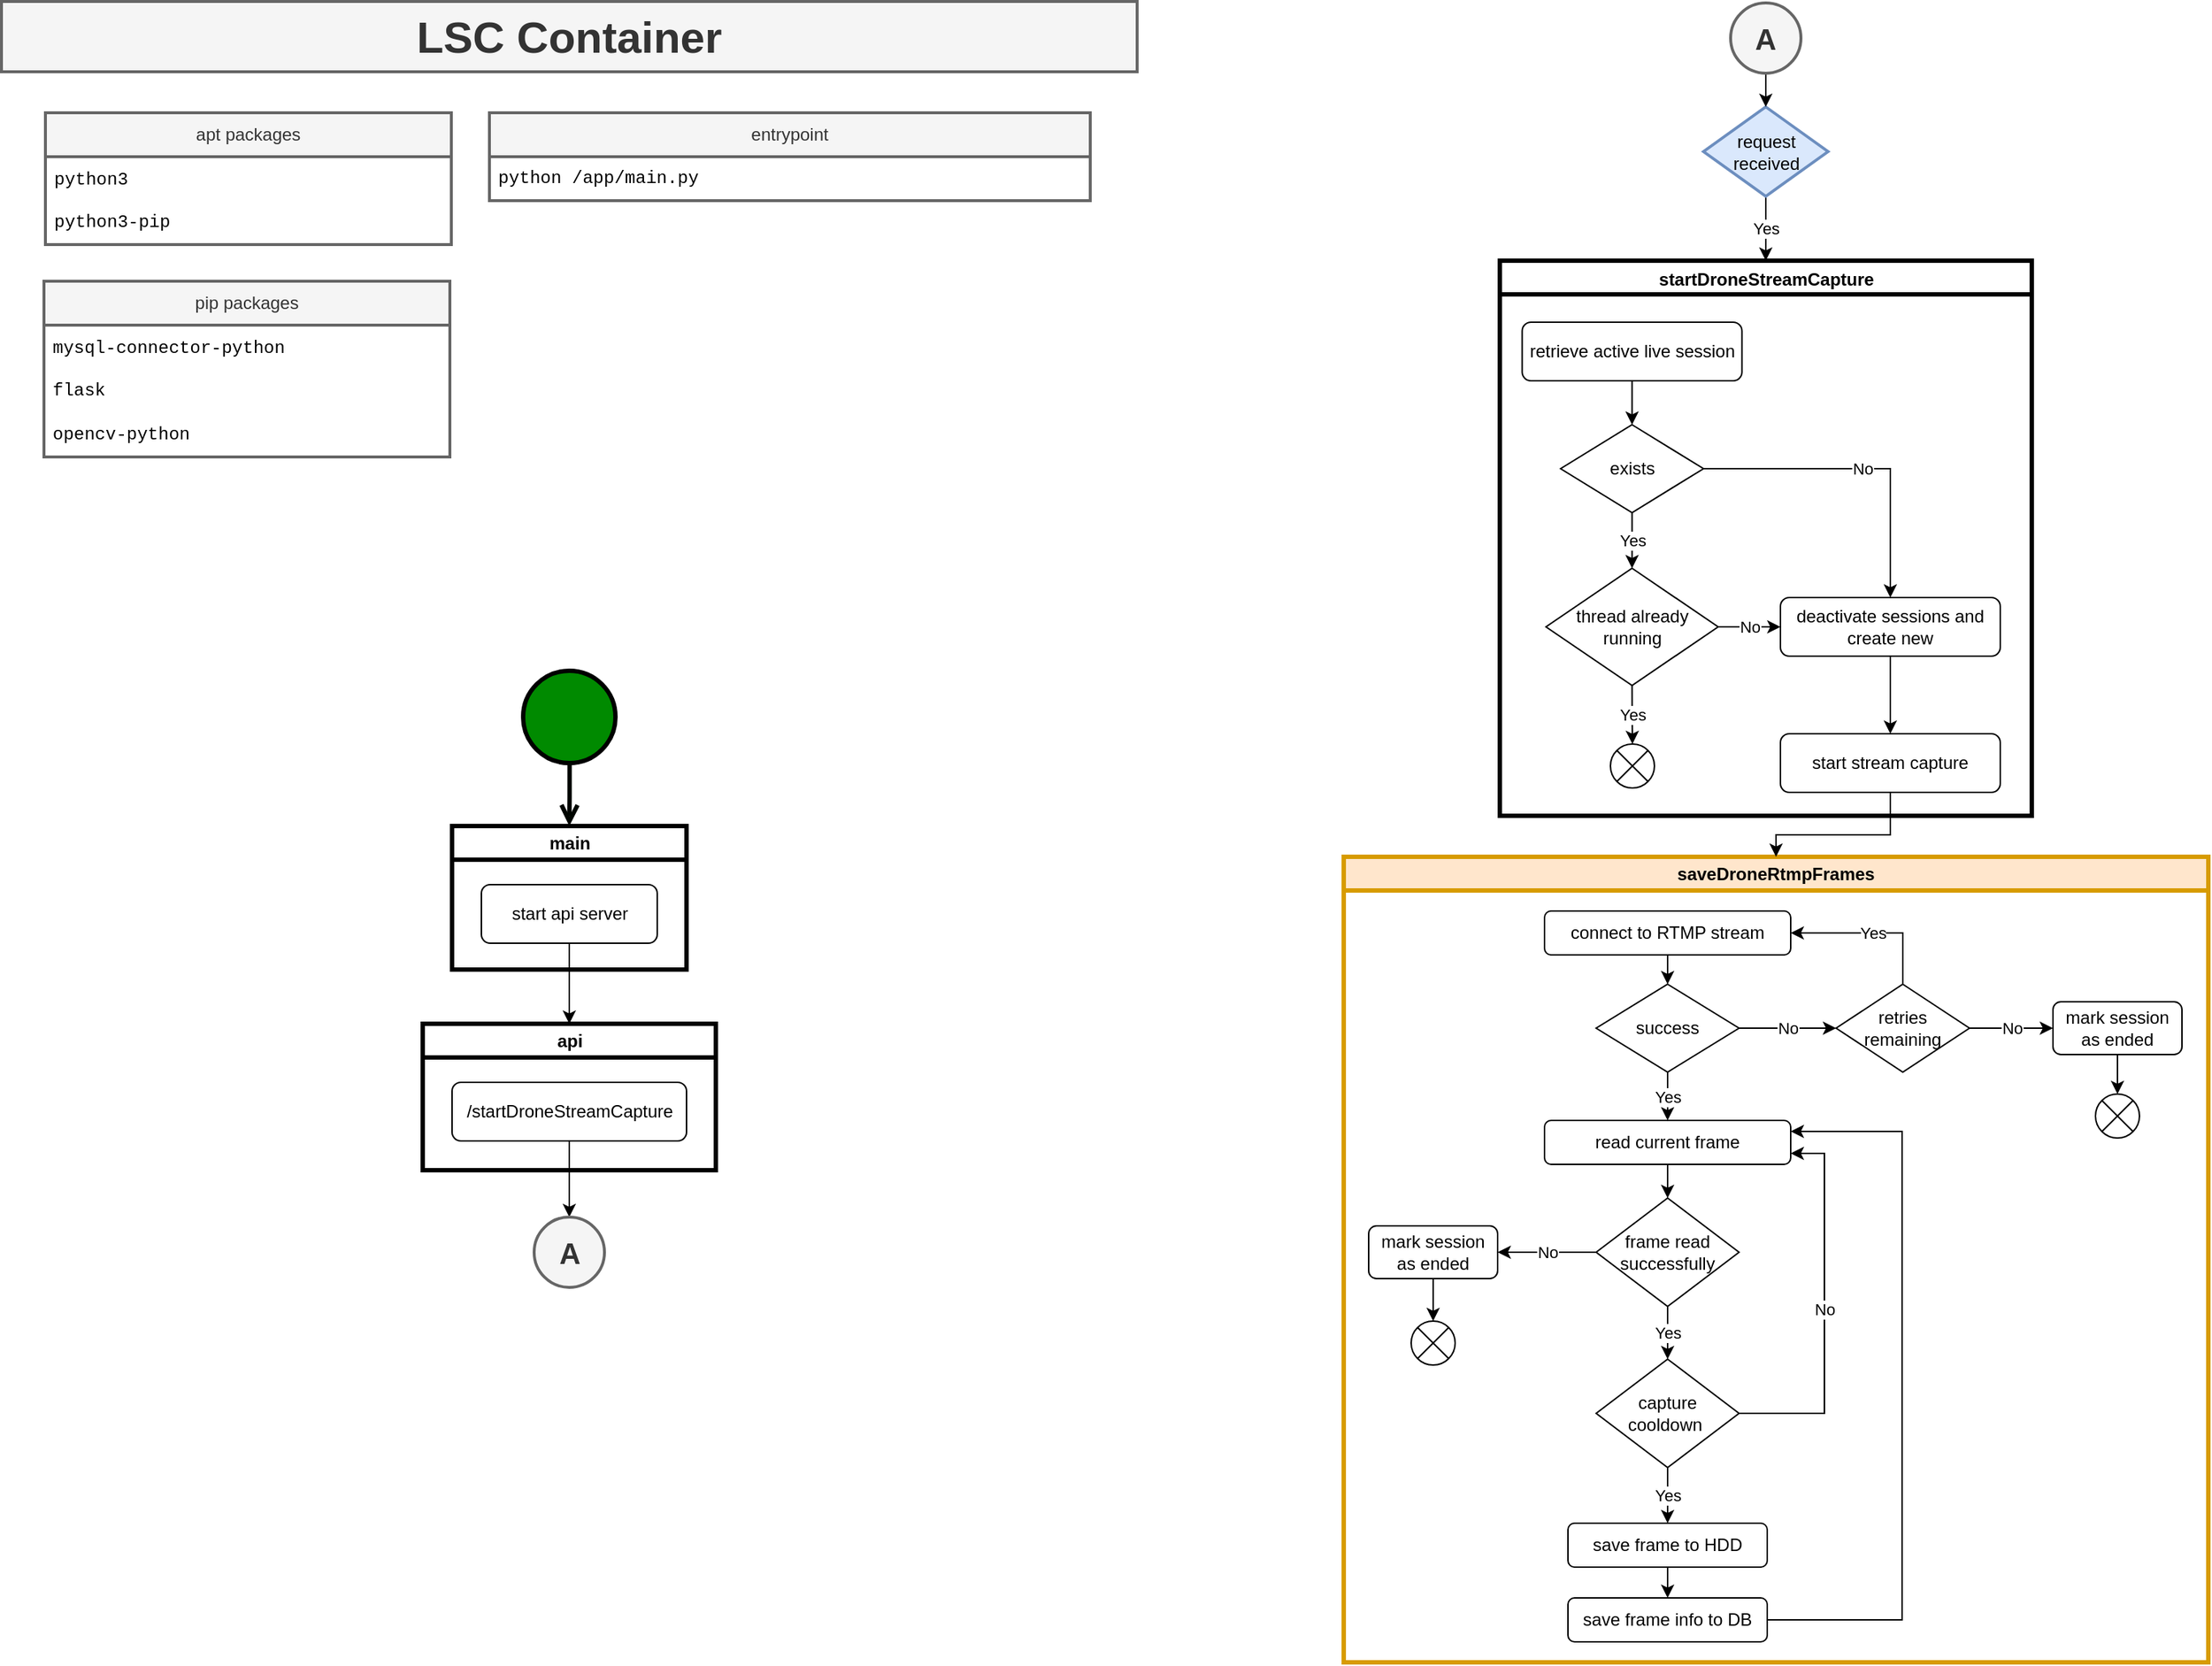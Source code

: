 <mxfile version="21.6.5" type="device">
  <diagram name="Page-1" id="jLN1ZQcb3Y0rFyo90S0E">
    <mxGraphModel dx="4005" dy="2106" grid="0" gridSize="10" guides="1" tooltips="1" connect="1" arrows="1" fold="1" page="1" pageScale="1" pageWidth="827" pageHeight="1169" background="none" math="0" shadow="0">
      <root>
        <mxCell id="0" />
        <mxCell id="1" parent="0" />
        <mxCell id="-6B5cMe8sq-w_s2lGf64-4" value="saveDroneRtmpFrames" style="swimlane;whiteSpace=wrap;html=1;strokeWidth=3;fillColor=#ffe6cc;strokeColor=#d79b00;" parent="1" vertex="1">
          <mxGeometry x="-1542" y="-565" width="590" height="550" as="geometry" />
        </mxCell>
        <mxCell id="1Ua6vzqnVlYi796qYgmD-35" style="edgeStyle=orthogonalEdgeStyle;rounded=0;orthogonalLoop=1;jettySize=auto;html=1;exitX=0.5;exitY=1;exitDx=0;exitDy=0;entryX=0.5;entryY=0;entryDx=0;entryDy=0;" parent="-6B5cMe8sq-w_s2lGf64-4" source="bVwXBUU_hTWqEYQEKctx-19" target="1Ua6vzqnVlYi796qYgmD-32" edge="1">
          <mxGeometry relative="1" as="geometry" />
        </mxCell>
        <mxCell id="bVwXBUU_hTWqEYQEKctx-19" value="connect to RTMP stream" style="rounded=1;whiteSpace=wrap;html=1;" parent="-6B5cMe8sq-w_s2lGf64-4" vertex="1">
          <mxGeometry x="137" y="37" width="168" height="30" as="geometry" />
        </mxCell>
        <mxCell id="1Ua6vzqnVlYi796qYgmD-34" value="No" style="edgeStyle=orthogonalEdgeStyle;rounded=0;orthogonalLoop=1;jettySize=auto;html=1;exitX=1;exitY=0.5;exitDx=0;exitDy=0;entryX=0;entryY=0.5;entryDx=0;entryDy=0;" parent="-6B5cMe8sq-w_s2lGf64-4" source="1Ua6vzqnVlYi796qYgmD-32" target="1Ua6vzqnVlYi796qYgmD-33" edge="1">
          <mxGeometry relative="1" as="geometry" />
        </mxCell>
        <mxCell id="1Ua6vzqnVlYi796qYgmD-40" value="Yes" style="edgeStyle=orthogonalEdgeStyle;rounded=0;orthogonalLoop=1;jettySize=auto;html=1;exitX=0.5;exitY=1;exitDx=0;exitDy=0;entryX=0.5;entryY=0;entryDx=0;entryDy=0;" parent="-6B5cMe8sq-w_s2lGf64-4" source="1Ua6vzqnVlYi796qYgmD-32" target="1Ua6vzqnVlYi796qYgmD-39" edge="1">
          <mxGeometry relative="1" as="geometry" />
        </mxCell>
        <mxCell id="1Ua6vzqnVlYi796qYgmD-32" value="success" style="rhombus;whiteSpace=wrap;html=1;" parent="-6B5cMe8sq-w_s2lGf64-4" vertex="1">
          <mxGeometry x="172.25" y="87" width="97.5" height="60" as="geometry" />
        </mxCell>
        <mxCell id="1Ua6vzqnVlYi796qYgmD-36" value="Yes" style="edgeStyle=orthogonalEdgeStyle;rounded=0;orthogonalLoop=1;jettySize=auto;html=1;exitX=0.5;exitY=0;exitDx=0;exitDy=0;entryX=1;entryY=0.5;entryDx=0;entryDy=0;" parent="-6B5cMe8sq-w_s2lGf64-4" source="1Ua6vzqnVlYi796qYgmD-33" target="bVwXBUU_hTWqEYQEKctx-19" edge="1">
          <mxGeometry relative="1" as="geometry" />
        </mxCell>
        <mxCell id="1Ua6vzqnVlYi796qYgmD-38" value="No" style="edgeStyle=orthogonalEdgeStyle;rounded=0;orthogonalLoop=1;jettySize=auto;html=1;exitX=1;exitY=0.5;exitDx=0;exitDy=0;entryX=0;entryY=0.5;entryDx=0;entryDy=0;" parent="-6B5cMe8sq-w_s2lGf64-4" source="1Ua6vzqnVlYi796qYgmD-33" target="1Ua6vzqnVlYi796qYgmD-55" edge="1">
          <mxGeometry relative="1" as="geometry">
            <mxPoint x="490" y="117" as="targetPoint" />
          </mxGeometry>
        </mxCell>
        <mxCell id="1Ua6vzqnVlYi796qYgmD-33" value="retries remaining" style="rhombus;whiteSpace=wrap;html=1;" parent="-6B5cMe8sq-w_s2lGf64-4" vertex="1">
          <mxGeometry x="336" y="87" width="91" height="60" as="geometry" />
        </mxCell>
        <mxCell id="1Ua6vzqnVlYi796qYgmD-42" style="edgeStyle=orthogonalEdgeStyle;rounded=0;orthogonalLoop=1;jettySize=auto;html=1;exitX=0.5;exitY=1;exitDx=0;exitDy=0;entryX=0.5;entryY=0;entryDx=0;entryDy=0;" parent="-6B5cMe8sq-w_s2lGf64-4" source="1Ua6vzqnVlYi796qYgmD-39" target="1Ua6vzqnVlYi796qYgmD-41" edge="1">
          <mxGeometry relative="1" as="geometry" />
        </mxCell>
        <mxCell id="1Ua6vzqnVlYi796qYgmD-39" value="read current frame" style="rounded=1;whiteSpace=wrap;html=1;" parent="-6B5cMe8sq-w_s2lGf64-4" vertex="1">
          <mxGeometry x="137" y="180" width="168" height="30" as="geometry" />
        </mxCell>
        <mxCell id="1Ua6vzqnVlYi796qYgmD-51" value="No" style="edgeStyle=orthogonalEdgeStyle;rounded=0;orthogonalLoop=1;jettySize=auto;html=1;exitX=0;exitY=0.5;exitDx=0;exitDy=0;entryX=1;entryY=0.5;entryDx=0;entryDy=0;" parent="-6B5cMe8sq-w_s2lGf64-4" source="1Ua6vzqnVlYi796qYgmD-41" target="1Ua6vzqnVlYi796qYgmD-59" edge="1">
          <mxGeometry relative="1" as="geometry">
            <mxPoint x="105" y="267" as="targetPoint" />
          </mxGeometry>
        </mxCell>
        <mxCell id="t31-Dh1jBJTR5wxdSWJS-3" value="Yes" style="edgeStyle=orthogonalEdgeStyle;rounded=0;orthogonalLoop=1;jettySize=auto;html=1;exitX=0.5;exitY=1;exitDx=0;exitDy=0;entryX=0.5;entryY=0;entryDx=0;entryDy=0;" parent="-6B5cMe8sq-w_s2lGf64-4" source="1Ua6vzqnVlYi796qYgmD-41" target="t31-Dh1jBJTR5wxdSWJS-2" edge="1">
          <mxGeometry relative="1" as="geometry" />
        </mxCell>
        <mxCell id="1Ua6vzqnVlYi796qYgmD-41" value="frame read successfully" style="rhombus;whiteSpace=wrap;html=1;" parent="-6B5cMe8sq-w_s2lGf64-4" vertex="1">
          <mxGeometry x="172.25" y="233" width="97.5" height="74" as="geometry" />
        </mxCell>
        <mxCell id="1Ua6vzqnVlYi796qYgmD-46" style="edgeStyle=orthogonalEdgeStyle;rounded=0;orthogonalLoop=1;jettySize=auto;html=1;exitX=0.5;exitY=1;exitDx=0;exitDy=0;entryX=0.5;entryY=0;entryDx=0;entryDy=0;" parent="-6B5cMe8sq-w_s2lGf64-4" source="1Ua6vzqnVlYi796qYgmD-43" target="1Ua6vzqnVlYi796qYgmD-44" edge="1">
          <mxGeometry relative="1" as="geometry" />
        </mxCell>
        <mxCell id="1Ua6vzqnVlYi796qYgmD-43" value="save frame to HDD" style="rounded=1;whiteSpace=wrap;html=1;" parent="-6B5cMe8sq-w_s2lGf64-4" vertex="1">
          <mxGeometry x="153" y="455" width="136" height="30" as="geometry" />
        </mxCell>
        <mxCell id="1Ua6vzqnVlYi796qYgmD-44" value="save frame info to DB" style="rounded=1;whiteSpace=wrap;html=1;" parent="-6B5cMe8sq-w_s2lGf64-4" vertex="1">
          <mxGeometry x="153" y="506" width="136" height="30" as="geometry" />
        </mxCell>
        <mxCell id="1Ua6vzqnVlYi796qYgmD-53" style="edgeStyle=orthogonalEdgeStyle;rounded=0;orthogonalLoop=1;jettySize=auto;html=1;exitX=1;exitY=0.5;exitDx=0;exitDy=0;entryX=1;entryY=0.25;entryDx=0;entryDy=0;" parent="-6B5cMe8sq-w_s2lGf64-4" source="1Ua6vzqnVlYi796qYgmD-44" target="1Ua6vzqnVlYi796qYgmD-39" edge="1">
          <mxGeometry relative="1" as="geometry">
            <Array as="points">
              <mxPoint x="381" y="521" />
              <mxPoint x="381" y="188" />
            </Array>
            <mxPoint x="296" y="481" as="sourcePoint" />
          </mxGeometry>
        </mxCell>
        <mxCell id="1Ua6vzqnVlYi796qYgmD-57" style="edgeStyle=orthogonalEdgeStyle;rounded=0;orthogonalLoop=1;jettySize=auto;html=1;exitX=0.5;exitY=1;exitDx=0;exitDy=0;entryX=0.5;entryY=0;entryDx=0;entryDy=0;" parent="-6B5cMe8sq-w_s2lGf64-4" source="1Ua6vzqnVlYi796qYgmD-55" target="1Ua6vzqnVlYi796qYgmD-56" edge="1">
          <mxGeometry relative="1" as="geometry" />
        </mxCell>
        <mxCell id="1Ua6vzqnVlYi796qYgmD-55" value="mark session as ended" style="rounded=1;whiteSpace=wrap;html=1;" parent="-6B5cMe8sq-w_s2lGf64-4" vertex="1">
          <mxGeometry x="484" y="99" width="88" height="36" as="geometry" />
        </mxCell>
        <mxCell id="1Ua6vzqnVlYi796qYgmD-56" value="" style="shape=sumEllipse;perimeter=ellipsePerimeter;html=1;backgroundOutline=1;" parent="-6B5cMe8sq-w_s2lGf64-4" vertex="1">
          <mxGeometry x="513" y="162" width="30" height="30" as="geometry" />
        </mxCell>
        <mxCell id="1Ua6vzqnVlYi796qYgmD-59" value="mark session as ended" style="rounded=1;whiteSpace=wrap;html=1;" parent="-6B5cMe8sq-w_s2lGf64-4" vertex="1">
          <mxGeometry x="17" y="252" width="88" height="36" as="geometry" />
        </mxCell>
        <mxCell id="1Ua6vzqnVlYi796qYgmD-60" value="" style="shape=sumEllipse;perimeter=ellipsePerimeter;html=1;backgroundOutline=1;" parent="-6B5cMe8sq-w_s2lGf64-4" vertex="1">
          <mxGeometry x="46" y="317" width="30" height="30" as="geometry" />
        </mxCell>
        <mxCell id="1Ua6vzqnVlYi796qYgmD-58" style="edgeStyle=orthogonalEdgeStyle;rounded=0;orthogonalLoop=1;jettySize=auto;html=1;exitX=0.5;exitY=1;exitDx=0;exitDy=0;entryX=0.5;entryY=0;entryDx=0;entryDy=0;" parent="-6B5cMe8sq-w_s2lGf64-4" source="1Ua6vzqnVlYi796qYgmD-59" target="1Ua6vzqnVlYi796qYgmD-60" edge="1">
          <mxGeometry relative="1" as="geometry" />
        </mxCell>
        <mxCell id="t31-Dh1jBJTR5wxdSWJS-4" value="Yes" style="edgeStyle=orthogonalEdgeStyle;rounded=0;orthogonalLoop=1;jettySize=auto;html=1;exitX=0.5;exitY=1;exitDx=0;exitDy=0;entryX=0.5;entryY=0;entryDx=0;entryDy=0;" parent="-6B5cMe8sq-w_s2lGf64-4" source="t31-Dh1jBJTR5wxdSWJS-2" target="1Ua6vzqnVlYi796qYgmD-43" edge="1">
          <mxGeometry relative="1" as="geometry" />
        </mxCell>
        <mxCell id="t31-Dh1jBJTR5wxdSWJS-5" value="No" style="edgeStyle=orthogonalEdgeStyle;rounded=0;orthogonalLoop=1;jettySize=auto;html=1;exitX=1;exitY=0.5;exitDx=0;exitDy=0;entryX=1;entryY=0.75;entryDx=0;entryDy=0;" parent="-6B5cMe8sq-w_s2lGf64-4" source="t31-Dh1jBJTR5wxdSWJS-2" target="1Ua6vzqnVlYi796qYgmD-39" edge="1">
          <mxGeometry relative="1" as="geometry">
            <Array as="points">
              <mxPoint x="328" y="380" />
              <mxPoint x="328" y="202" />
            </Array>
          </mxGeometry>
        </mxCell>
        <mxCell id="t31-Dh1jBJTR5wxdSWJS-2" value="capture cooldown&amp;nbsp;" style="rhombus;whiteSpace=wrap;html=1;" parent="-6B5cMe8sq-w_s2lGf64-4" vertex="1">
          <mxGeometry x="172.25" y="343" width="97.5" height="74" as="geometry" />
        </mxCell>
        <mxCell id="bVwXBUU_hTWqEYQEKctx-1" value="main" style="swimlane;whiteSpace=wrap;html=1;strokeWidth=3;" parent="1" vertex="1">
          <mxGeometry x="-2150.5" y="-586" width="160" height="98" as="geometry" />
        </mxCell>
        <mxCell id="-6B5cMe8sq-w_s2lGf64-37" value="start api server" style="rounded=1;whiteSpace=wrap;html=1;" parent="bVwXBUU_hTWqEYQEKctx-1" vertex="1">
          <mxGeometry x="20" y="40" width="120" height="40" as="geometry" />
        </mxCell>
        <mxCell id="bVwXBUU_hTWqEYQEKctx-9" value="" style="ellipse;html=1;shape=startState;fillColor=#008a00;strokeColor=#000000;fontColor=#ffffff;strokeWidth=3;" parent="1" vertex="1">
          <mxGeometry x="-2106" y="-696" width="71" height="71" as="geometry" />
        </mxCell>
        <mxCell id="bVwXBUU_hTWqEYQEKctx-10" value="" style="edgeStyle=orthogonalEdgeStyle;html=1;verticalAlign=bottom;endArrow=open;endSize=8;strokeColor=#000500;rounded=0;entryX=0.5;entryY=0;entryDx=0;entryDy=0;exitX=0.503;exitY=0.936;exitDx=0;exitDy=0;exitPerimeter=0;fillColor=#008a00;strokeWidth=3;" parent="1" source="bVwXBUU_hTWqEYQEKctx-9" target="bVwXBUU_hTWqEYQEKctx-1" edge="1">
          <mxGeometry relative="1" as="geometry">
            <mxPoint x="-2200.5" y="-475" as="targetPoint" />
          </mxGeometry>
        </mxCell>
        <mxCell id="QlmAs7cy7dPPL5ENXr90-4" value="&lt;span style=&quot;border-color: var(--border-color);&quot;&gt;&lt;b style=&quot;border-color: var(--border-color);&quot;&gt;&lt;font style=&quot;font-size: 30px;&quot;&gt;LSC Container&lt;/font&gt;&lt;/b&gt;&lt;/span&gt;" style="rounded=0;whiteSpace=wrap;html=1;strokeWidth=2;fillColor=#f5f5f5;fontColor=#333333;strokeColor=#666666;" parent="1" vertex="1">
          <mxGeometry x="-2458" y="-1149" width="775" height="48" as="geometry" />
        </mxCell>
        <mxCell id="QlmAs7cy7dPPL5ENXr90-30" value="api" style="swimlane;whiteSpace=wrap;html=1;strokeWidth=3;" parent="1" vertex="1">
          <mxGeometry x="-2170.5" y="-451" width="200" height="100" as="geometry" />
        </mxCell>
        <mxCell id="QlmAs7cy7dPPL5ENXr90-31" value="/startDroneStreamCapture" style="rounded=1;whiteSpace=wrap;html=1;" parent="QlmAs7cy7dPPL5ENXr90-30" vertex="1">
          <mxGeometry x="20" y="40" width="160" height="40" as="geometry" />
        </mxCell>
        <mxCell id="QlmAs7cy7dPPL5ENXr90-118" value="pip packages" style="swimlane;fontStyle=0;childLayout=stackLayout;horizontal=1;startSize=30;horizontalStack=0;resizeParent=1;resizeParentMax=0;resizeLast=0;collapsible=1;marginBottom=0;whiteSpace=wrap;html=1;fillColor=#f5f5f5;fontColor=#333333;strokeColor=#666666;strokeWidth=2;" parent="1" vertex="1">
          <mxGeometry x="-2429" y="-958" width="277" height="120" as="geometry" />
        </mxCell>
        <mxCell id="QlmAs7cy7dPPL5ENXr90-119" value="&lt;font face=&quot;Courier New&quot;&gt;mysql-connector-python&lt;/font&gt;" style="text;strokeColor=none;fillColor=none;align=left;verticalAlign=middle;spacingLeft=4;spacingRight=4;overflow=hidden;points=[[0,0.5],[1,0.5]];portConstraint=eastwest;rotatable=0;whiteSpace=wrap;html=1;" parent="QlmAs7cy7dPPL5ENXr90-118" vertex="1">
          <mxGeometry y="30" width="277" height="30" as="geometry" />
        </mxCell>
        <mxCell id="QlmAs7cy7dPPL5ENXr90-120" value="&lt;div&gt;flask&lt;/div&gt;" style="text;strokeColor=none;fillColor=none;align=left;verticalAlign=middle;spacingLeft=4;spacingRight=4;overflow=hidden;points=[[0,0.5],[1,0.5]];portConstraint=eastwest;rotatable=0;whiteSpace=wrap;html=1;fontFamily=Courier New;" parent="QlmAs7cy7dPPL5ENXr90-118" vertex="1">
          <mxGeometry y="60" width="277" height="30" as="geometry" />
        </mxCell>
        <mxCell id="1Ua6vzqnVlYi796qYgmD-1" value="&lt;div&gt;opencv-python&lt;/div&gt;" style="text;strokeColor=none;fillColor=none;align=left;verticalAlign=middle;spacingLeft=4;spacingRight=4;overflow=hidden;points=[[0,0.5],[1,0.5]];portConstraint=eastwest;rotatable=0;whiteSpace=wrap;html=1;fontFamily=Courier New;" parent="QlmAs7cy7dPPL5ENXr90-118" vertex="1">
          <mxGeometry y="90" width="277" height="30" as="geometry" />
        </mxCell>
        <mxCell id="QlmAs7cy7dPPL5ENXr90-125" value="apt packages" style="swimlane;fontStyle=0;childLayout=stackLayout;horizontal=1;startSize=30;horizontalStack=0;resizeParent=1;resizeParentMax=0;resizeLast=0;collapsible=1;marginBottom=0;whiteSpace=wrap;html=1;fillColor=#f5f5f5;fontColor=#333333;strokeColor=#666666;strokeWidth=2;" parent="1" vertex="1">
          <mxGeometry x="-2428" y="-1073" width="277" height="90" as="geometry" />
        </mxCell>
        <mxCell id="QlmAs7cy7dPPL5ENXr90-126" value="&lt;font face=&quot;Courier New&quot;&gt;python3&lt;/font&gt;" style="text;strokeColor=none;fillColor=none;align=left;verticalAlign=middle;spacingLeft=4;spacingRight=4;overflow=hidden;points=[[0,0.5],[1,0.5]];portConstraint=eastwest;rotatable=0;whiteSpace=wrap;html=1;" parent="QlmAs7cy7dPPL5ENXr90-125" vertex="1">
          <mxGeometry y="30" width="277" height="30" as="geometry" />
        </mxCell>
        <mxCell id="QlmAs7cy7dPPL5ENXr90-127" value="&lt;div&gt;python3-pip&lt;/div&gt;" style="text;strokeColor=none;fillColor=none;align=left;verticalAlign=middle;spacingLeft=4;spacingRight=4;overflow=hidden;points=[[0,0.5],[1,0.5]];portConstraint=eastwest;rotatable=0;whiteSpace=wrap;html=1;fontFamily=Courier New;" parent="QlmAs7cy7dPPL5ENXr90-125" vertex="1">
          <mxGeometry y="60" width="277" height="30" as="geometry" />
        </mxCell>
        <mxCell id="QlmAs7cy7dPPL5ENXr90-138" value="entrypoint" style="swimlane;fontStyle=0;childLayout=stackLayout;horizontal=1;startSize=30;horizontalStack=0;resizeParent=1;resizeParentMax=0;resizeLast=0;collapsible=1;marginBottom=0;whiteSpace=wrap;html=1;fillColor=#f5f5f5;fontColor=#333333;strokeColor=#666666;strokeWidth=2;" parent="1" vertex="1">
          <mxGeometry x="-2125" y="-1073" width="410" height="60" as="geometry" />
        </mxCell>
        <mxCell id="QlmAs7cy7dPPL5ENXr90-145" value="python /app/main.py" style="text;strokeColor=none;fillColor=none;align=left;verticalAlign=middle;spacingLeft=4;spacingRight=4;overflow=hidden;points=[[0,0.5],[1,0.5]];portConstraint=eastwest;rotatable=0;whiteSpace=wrap;html=1;fontFamily=Courier New;" parent="QlmAs7cy7dPPL5ENXr90-138" vertex="1">
          <mxGeometry y="30" width="410" height="30" as="geometry" />
        </mxCell>
        <mxCell id="1Ua6vzqnVlYi796qYgmD-2" style="edgeStyle=orthogonalEdgeStyle;rounded=0;orthogonalLoop=1;jettySize=auto;html=1;exitX=0.5;exitY=1;exitDx=0;exitDy=0;entryX=0.5;entryY=0;entryDx=0;entryDy=0;" parent="1" source="-6B5cMe8sq-w_s2lGf64-37" target="QlmAs7cy7dPPL5ENXr90-30" edge="1">
          <mxGeometry relative="1" as="geometry" />
        </mxCell>
        <mxCell id="1Ua6vzqnVlYi796qYgmD-4" style="edgeStyle=orthogonalEdgeStyle;rounded=0;orthogonalLoop=1;jettySize=auto;html=1;exitX=0.5;exitY=1;exitDx=0;exitDy=0;entryX=0.5;entryY=0;entryDx=0;entryDy=0;" parent="1" source="QlmAs7cy7dPPL5ENXr90-31" target="1Ua6vzqnVlYi796qYgmD-9" edge="1">
          <mxGeometry relative="1" as="geometry">
            <mxPoint x="-2070.5" y="-321" as="targetPoint" />
          </mxGeometry>
        </mxCell>
        <mxCell id="1Ua6vzqnVlYi796qYgmD-9" value="&lt;b style=&quot;font-size: 20px;&quot;&gt;A&lt;/b&gt;" style="ellipse;whiteSpace=wrap;html=1;aspect=fixed;fontSize=20;labelBackgroundColor=none;fillColor=#f5f5f5;fontColor=#333333;strokeColor=#666666;strokeWidth=2;" parent="1" vertex="1">
          <mxGeometry x="-2094.5" y="-319" width="48" height="48" as="geometry" />
        </mxCell>
        <mxCell id="1Ua6vzqnVlYi796qYgmD-10" value="Yes" style="edgeStyle=orthogonalEdgeStyle;rounded=0;orthogonalLoop=1;jettySize=auto;html=1;exitX=0.5;exitY=1;exitDx=0;exitDy=0;entryX=0.5;entryY=0;entryDx=0;entryDy=0;" parent="1" source="1Ua6vzqnVlYi796qYgmD-11" target="1Ua6vzqnVlYi796qYgmD-12" edge="1">
          <mxGeometry relative="1" as="geometry" />
        </mxCell>
        <mxCell id="1Ua6vzqnVlYi796qYgmD-11" value="request received" style="rhombus;whiteSpace=wrap;html=1;fillColor=#dae8fc;strokeColor=#6c8ebf;strokeWidth=2;" parent="1" vertex="1">
          <mxGeometry x="-1296.5" y="-1077" width="85" height="61" as="geometry" />
        </mxCell>
        <mxCell id="1Ua6vzqnVlYi796qYgmD-12" value="&lt;div style=&quot;line-height: 16px;&quot;&gt;&lt;span style=&quot;background-color: rgb(255, 255, 255);&quot;&gt;startDroneStreamCapture&lt;/span&gt;&lt;br&gt;&lt;/div&gt;" style="swimlane;whiteSpace=wrap;html=1;strokeWidth=3;" parent="1" vertex="1">
          <mxGeometry x="-1435.5" y="-972" width="363" height="379" as="geometry" />
        </mxCell>
        <mxCell id="1Ua6vzqnVlYi796qYgmD-25" value="Yes" style="edgeStyle=orthogonalEdgeStyle;rounded=0;orthogonalLoop=1;jettySize=auto;html=1;exitX=0.5;exitY=1;exitDx=0;exitDy=0;entryX=0.5;entryY=0;entryDx=0;entryDy=0;" parent="1Ua6vzqnVlYi796qYgmD-12" source="1Ua6vzqnVlYi796qYgmD-17" target="1Ua6vzqnVlYi796qYgmD-24" edge="1">
          <mxGeometry relative="1" as="geometry" />
        </mxCell>
        <mxCell id="1Ua6vzqnVlYi796qYgmD-27" value="No" style="edgeStyle=orthogonalEdgeStyle;rounded=0;orthogonalLoop=1;jettySize=auto;html=1;exitX=1;exitY=0.5;exitDx=0;exitDy=0;entryX=0;entryY=0.5;entryDx=0;entryDy=0;" parent="1Ua6vzqnVlYi796qYgmD-12" source="1Ua6vzqnVlYi796qYgmD-17" target="1Ua6vzqnVlYi796qYgmD-20" edge="1">
          <mxGeometry relative="1" as="geometry" />
        </mxCell>
        <mxCell id="1Ua6vzqnVlYi796qYgmD-17" value="thread already running" style="rhombus;whiteSpace=wrap;html=1;" parent="1Ua6vzqnVlYi796qYgmD-12" vertex="1">
          <mxGeometry x="31.5" y="210" width="117.5" height="80" as="geometry" />
        </mxCell>
        <mxCell id="1Ua6vzqnVlYi796qYgmD-21" style="edgeStyle=orthogonalEdgeStyle;rounded=0;orthogonalLoop=1;jettySize=auto;html=1;exitX=0.5;exitY=1;exitDx=0;exitDy=0;entryX=0.5;entryY=0;entryDx=0;entryDy=0;" parent="1Ua6vzqnVlYi796qYgmD-12" source="1Ua6vzqnVlYi796qYgmD-18" target="1Ua6vzqnVlYi796qYgmD-19" edge="1">
          <mxGeometry relative="1" as="geometry" />
        </mxCell>
        <mxCell id="1Ua6vzqnVlYi796qYgmD-18" value="retrieve active live session" style="rounded=1;whiteSpace=wrap;html=1;" parent="1Ua6vzqnVlYi796qYgmD-12" vertex="1">
          <mxGeometry x="15.25" y="42" width="150" height="40" as="geometry" />
        </mxCell>
        <mxCell id="1Ua6vzqnVlYi796qYgmD-23" value="Yes" style="edgeStyle=orthogonalEdgeStyle;rounded=0;orthogonalLoop=1;jettySize=auto;html=1;exitX=0.5;exitY=1;exitDx=0;exitDy=0;entryX=0.5;entryY=0;entryDx=0;entryDy=0;" parent="1Ua6vzqnVlYi796qYgmD-12" source="1Ua6vzqnVlYi796qYgmD-19" target="1Ua6vzqnVlYi796qYgmD-17" edge="1">
          <mxGeometry relative="1" as="geometry" />
        </mxCell>
        <mxCell id="1Ua6vzqnVlYi796qYgmD-26" value="No" style="edgeStyle=orthogonalEdgeStyle;rounded=0;orthogonalLoop=1;jettySize=auto;html=1;exitX=1;exitY=0.5;exitDx=0;exitDy=0;entryX=0.5;entryY=0;entryDx=0;entryDy=0;" parent="1Ua6vzqnVlYi796qYgmD-12" source="1Ua6vzqnVlYi796qYgmD-19" target="1Ua6vzqnVlYi796qYgmD-20" edge="1">
          <mxGeometry relative="1" as="geometry" />
        </mxCell>
        <mxCell id="1Ua6vzqnVlYi796qYgmD-19" value="exists" style="rhombus;whiteSpace=wrap;html=1;" parent="1Ua6vzqnVlYi796qYgmD-12" vertex="1">
          <mxGeometry x="41.5" y="112" width="97.5" height="60" as="geometry" />
        </mxCell>
        <mxCell id="1Ua6vzqnVlYi796qYgmD-29" style="edgeStyle=orthogonalEdgeStyle;rounded=0;orthogonalLoop=1;jettySize=auto;html=1;exitX=0.5;exitY=1;exitDx=0;exitDy=0;entryX=0.5;entryY=0;entryDx=0;entryDy=0;" parent="1Ua6vzqnVlYi796qYgmD-12" source="1Ua6vzqnVlYi796qYgmD-20" target="1Ua6vzqnVlYi796qYgmD-28" edge="1">
          <mxGeometry relative="1" as="geometry" />
        </mxCell>
        <mxCell id="1Ua6vzqnVlYi796qYgmD-20" value="deactivate sessions and create new" style="rounded=1;whiteSpace=wrap;html=1;" parent="1Ua6vzqnVlYi796qYgmD-12" vertex="1">
          <mxGeometry x="191.5" y="230" width="150" height="40" as="geometry" />
        </mxCell>
        <mxCell id="1Ua6vzqnVlYi796qYgmD-24" value="" style="shape=sumEllipse;perimeter=ellipsePerimeter;html=1;backgroundOutline=1;" parent="1Ua6vzqnVlYi796qYgmD-12" vertex="1">
          <mxGeometry x="75.5" y="330" width="30" height="30" as="geometry" />
        </mxCell>
        <mxCell id="1Ua6vzqnVlYi796qYgmD-28" value="start stream capture" style="rounded=1;whiteSpace=wrap;html=1;" parent="1Ua6vzqnVlYi796qYgmD-12" vertex="1">
          <mxGeometry x="191.5" y="323" width="150" height="40" as="geometry" />
        </mxCell>
        <mxCell id="1Ua6vzqnVlYi796qYgmD-14" style="edgeStyle=orthogonalEdgeStyle;rounded=0;orthogonalLoop=1;jettySize=auto;html=1;exitX=0.5;exitY=1;exitDx=0;exitDy=0;entryX=0.5;entryY=0;entryDx=0;entryDy=0;" parent="1" source="1Ua6vzqnVlYi796qYgmD-15" target="1Ua6vzqnVlYi796qYgmD-11" edge="1">
          <mxGeometry relative="1" as="geometry" />
        </mxCell>
        <mxCell id="1Ua6vzqnVlYi796qYgmD-15" value="&lt;b style=&quot;font-size: 20px;&quot;&gt;A&lt;/b&gt;" style="ellipse;whiteSpace=wrap;html=1;aspect=fixed;fontSize=20;labelBackgroundColor=none;fillColor=#f5f5f5;fontColor=#333333;strokeColor=#666666;strokeWidth=2;" parent="1" vertex="1">
          <mxGeometry x="-1278" y="-1148" width="48" height="48" as="geometry" />
        </mxCell>
        <mxCell id="1Ua6vzqnVlYi796qYgmD-52" style="edgeStyle=orthogonalEdgeStyle;rounded=0;orthogonalLoop=1;jettySize=auto;html=1;exitX=0.5;exitY=1;exitDx=0;exitDy=0;entryX=0.5;entryY=0;entryDx=0;entryDy=0;" parent="1" source="1Ua6vzqnVlYi796qYgmD-28" target="-6B5cMe8sq-w_s2lGf64-4" edge="1">
          <mxGeometry relative="1" as="geometry">
            <Array as="points">
              <mxPoint x="-1169" y="-580" />
              <mxPoint x="-1247" y="-580" />
            </Array>
          </mxGeometry>
        </mxCell>
      </root>
    </mxGraphModel>
  </diagram>
</mxfile>
